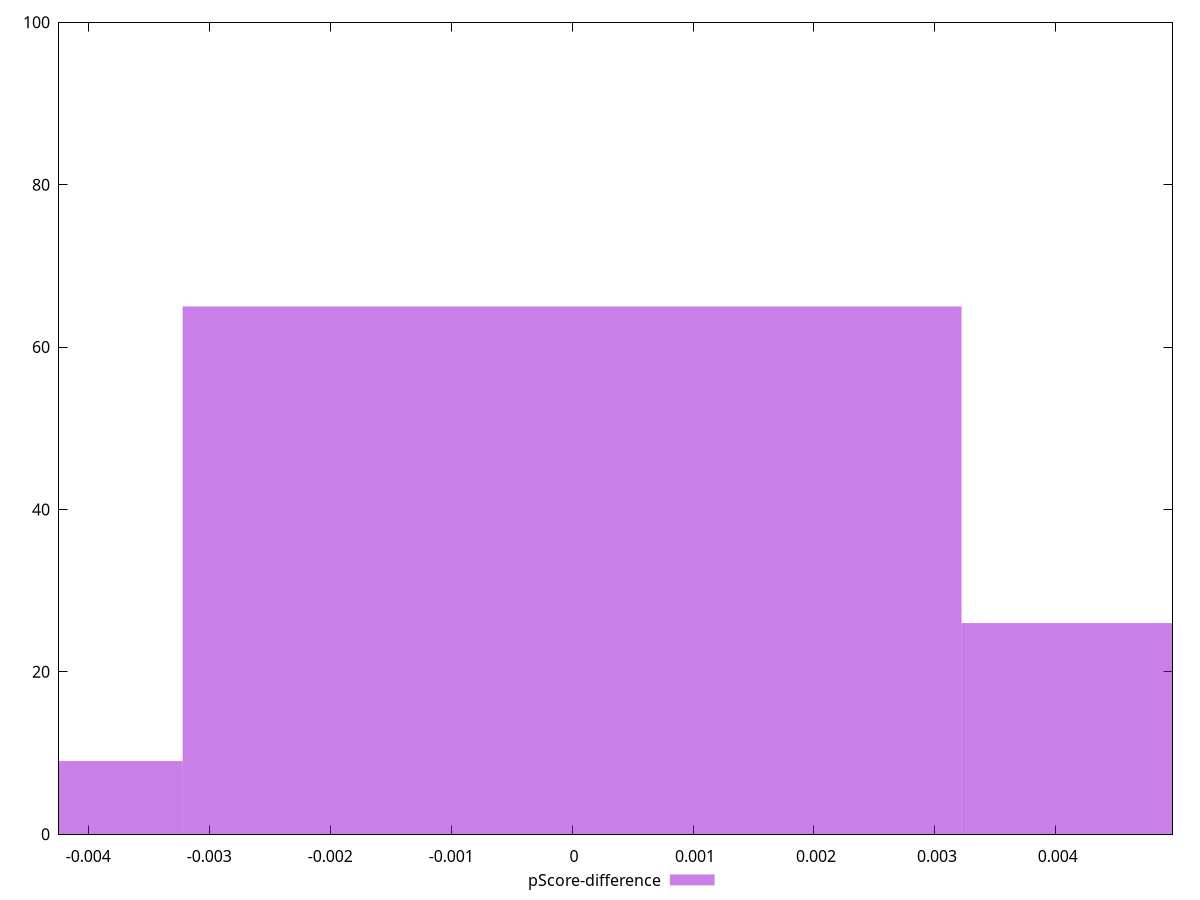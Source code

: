 reset

$pScoreDifference <<EOF
0 65
0.006440581640259332 26
-0.006440581640259332 9
EOF

set key outside below
set boxwidth 0.006440581640259332
set xrange [-0.004242826013934747:0.004964372903314168]
set yrange [0:100]
set trange [0:100]
set style fill transparent solid 0.5 noborder
set terminal svg size 640, 490 enhanced background rgb 'white'
set output "report_00009_2021-02-08T22-37-41.559Z/max-potential-fid/samples/pages+cached/pScore-difference/histogram.svg"

plot $pScoreDifference title "pScore-difference" with boxes

reset
